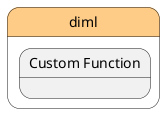 @startuml
left to right direction


state "diml" as diml #ffcc88 {
}


state diml #ffcc88 {
    state "Custom Function" as dimlfunction {
    }
}





@enduml
